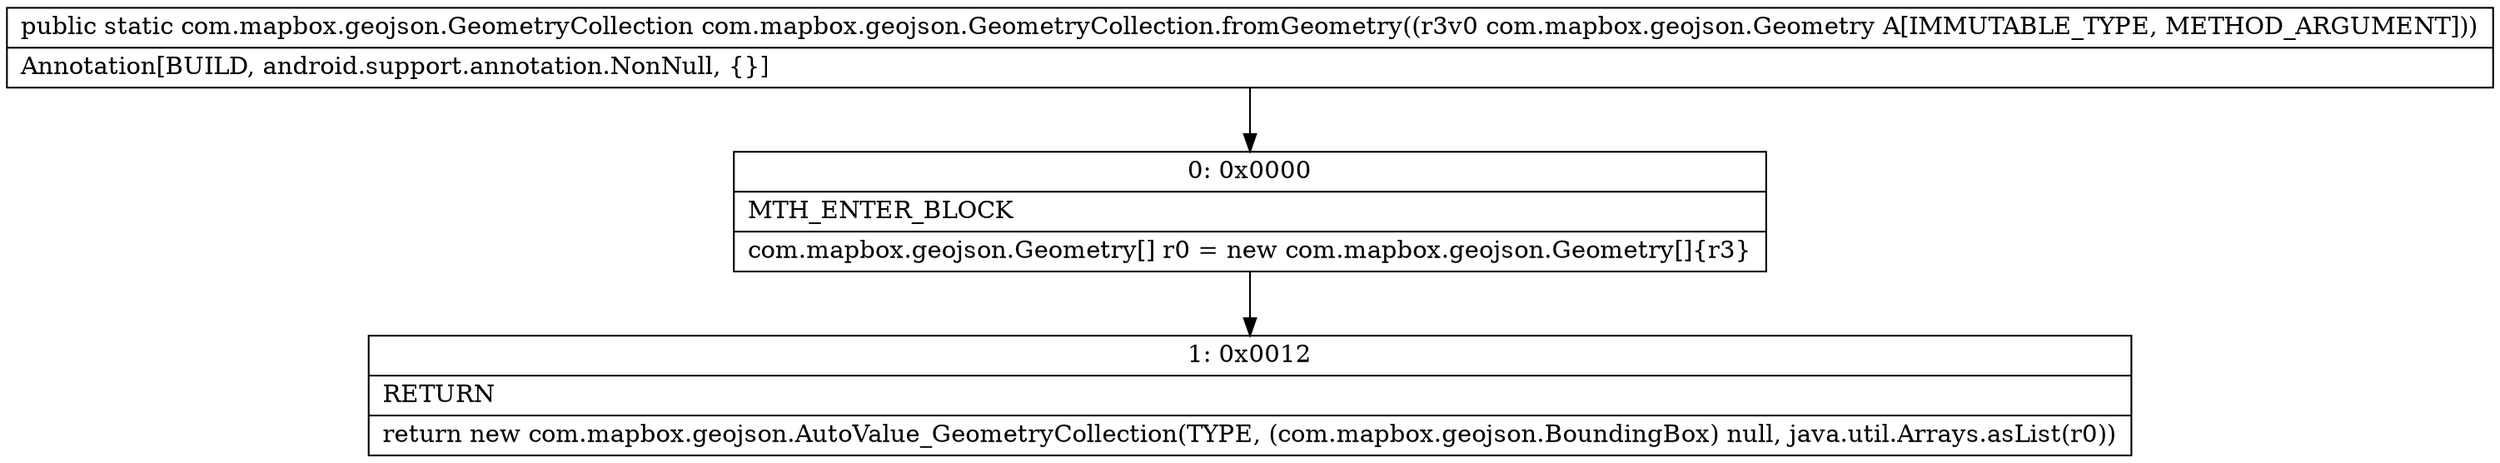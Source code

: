 digraph "CFG forcom.mapbox.geojson.GeometryCollection.fromGeometry(Lcom\/mapbox\/geojson\/Geometry;)Lcom\/mapbox\/geojson\/GeometryCollection;" {
Node_0 [shape=record,label="{0\:\ 0x0000|MTH_ENTER_BLOCK\l|com.mapbox.geojson.Geometry[] r0 = new com.mapbox.geojson.Geometry[]\{r3\}\l}"];
Node_1 [shape=record,label="{1\:\ 0x0012|RETURN\l|return new com.mapbox.geojson.AutoValue_GeometryCollection(TYPE, (com.mapbox.geojson.BoundingBox) null, java.util.Arrays.asList(r0))\l}"];
MethodNode[shape=record,label="{public static com.mapbox.geojson.GeometryCollection com.mapbox.geojson.GeometryCollection.fromGeometry((r3v0 com.mapbox.geojson.Geometry A[IMMUTABLE_TYPE, METHOD_ARGUMENT]))  | Annotation[BUILD, android.support.annotation.NonNull, \{\}]\l}"];
MethodNode -> Node_0;
Node_0 -> Node_1;
}

